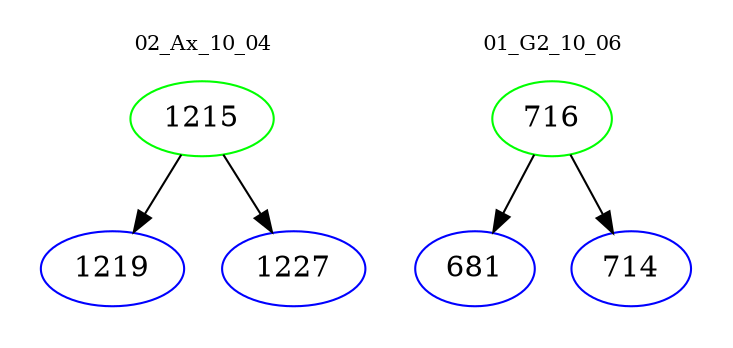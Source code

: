 digraph{
subgraph cluster_0 {
color = white
label = "02_Ax_10_04";
fontsize=10;
T0_1215 [label="1215", color="green"]
T0_1215 -> T0_1219 [color="black"]
T0_1219 [label="1219", color="blue"]
T0_1215 -> T0_1227 [color="black"]
T0_1227 [label="1227", color="blue"]
}
subgraph cluster_1 {
color = white
label = "01_G2_10_06";
fontsize=10;
T1_716 [label="716", color="green"]
T1_716 -> T1_681 [color="black"]
T1_681 [label="681", color="blue"]
T1_716 -> T1_714 [color="black"]
T1_714 [label="714", color="blue"]
}
}
